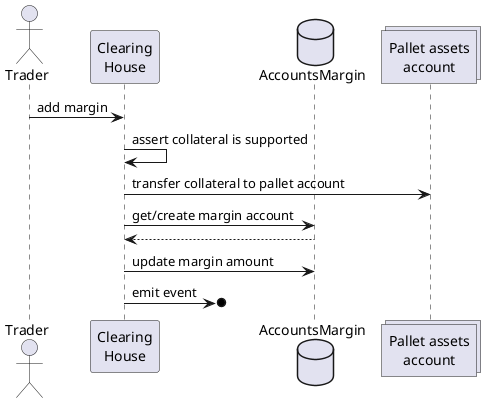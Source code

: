 @startuml Add margin
actor Trader
participant "Clearing\nHouse" as CH
database "AccountsMargin" as CHS
collections "Pallet assets\naccount" as Acc

Trader -> CH : add margin

CH -> CH : assert collateral is supported

CH -> Acc : transfer collateral to pallet account

CH -> CHS : get/create margin account
return

CH -> CHS : update margin amount

CH ->o? : emit event
@enduml